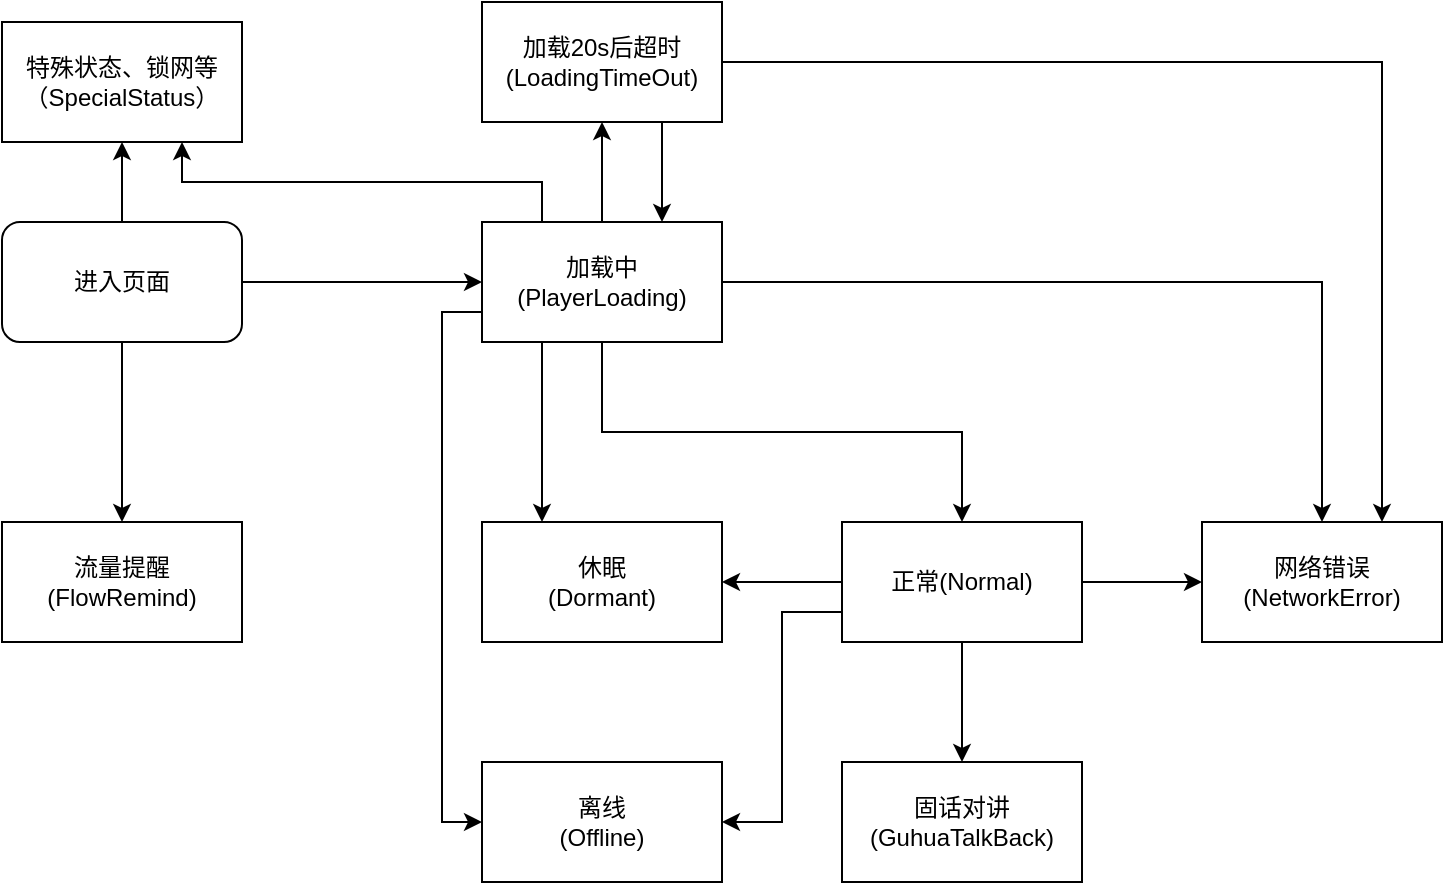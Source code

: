<mxfile version="24.8.1">
  <diagram name="第 1 页" id="GMiWsGWZZkpvIEyWIjcT">
    <mxGraphModel dx="1042" dy="627" grid="1" gridSize="10" guides="1" tooltips="1" connect="1" arrows="1" fold="1" page="1" pageScale="1" pageWidth="827" pageHeight="1169" math="0" shadow="0">
      <root>
        <mxCell id="0" />
        <mxCell id="1" parent="0" />
        <mxCell id="hNwP6rlEQ14kVNNIEeBF-6" style="edgeStyle=orthogonalEdgeStyle;rounded=0;orthogonalLoop=1;jettySize=auto;html=1;exitX=1;exitY=0.5;exitDx=0;exitDy=0;" edge="1" parent="1" source="hNwP6rlEQ14kVNNIEeBF-1" target="hNwP6rlEQ14kVNNIEeBF-4">
          <mxGeometry relative="1" as="geometry" />
        </mxCell>
        <mxCell id="hNwP6rlEQ14kVNNIEeBF-22" style="edgeStyle=orthogonalEdgeStyle;rounded=0;orthogonalLoop=1;jettySize=auto;html=1;exitX=0.5;exitY=1;exitDx=0;exitDy=0;entryX=0.5;entryY=0;entryDx=0;entryDy=0;" edge="1" parent="1" source="hNwP6rlEQ14kVNNIEeBF-1" target="hNwP6rlEQ14kVNNIEeBF-21">
          <mxGeometry relative="1" as="geometry" />
        </mxCell>
        <mxCell id="hNwP6rlEQ14kVNNIEeBF-28" style="edgeStyle=orthogonalEdgeStyle;rounded=0;orthogonalLoop=1;jettySize=auto;html=1;exitX=0;exitY=0.75;exitDx=0;exitDy=0;entryX=1;entryY=0.5;entryDx=0;entryDy=0;" edge="1" parent="1" source="hNwP6rlEQ14kVNNIEeBF-1" target="hNwP6rlEQ14kVNNIEeBF-26">
          <mxGeometry relative="1" as="geometry" />
        </mxCell>
        <mxCell id="hNwP6rlEQ14kVNNIEeBF-29" style="edgeStyle=orthogonalEdgeStyle;rounded=0;orthogonalLoop=1;jettySize=auto;html=1;exitX=0;exitY=0.5;exitDx=0;exitDy=0;" edge="1" parent="1" source="hNwP6rlEQ14kVNNIEeBF-1" target="hNwP6rlEQ14kVNNIEeBF-25">
          <mxGeometry relative="1" as="geometry" />
        </mxCell>
        <mxCell id="hNwP6rlEQ14kVNNIEeBF-1" value="正常(Normal&lt;span style=&quot;background-color: initial;&quot;&gt;)&lt;/span&gt;" style="rounded=0;whiteSpace=wrap;html=1;" vertex="1" parent="1">
          <mxGeometry x="460" y="390" width="120" height="60" as="geometry" />
        </mxCell>
        <mxCell id="hNwP6rlEQ14kVNNIEeBF-3" style="edgeStyle=orthogonalEdgeStyle;rounded=0;orthogonalLoop=1;jettySize=auto;html=1;exitX=0.5;exitY=1;exitDx=0;exitDy=0;entryX=0.5;entryY=0;entryDx=0;entryDy=0;" edge="1" parent="1" source="hNwP6rlEQ14kVNNIEeBF-2" target="hNwP6rlEQ14kVNNIEeBF-1">
          <mxGeometry relative="1" as="geometry" />
        </mxCell>
        <mxCell id="hNwP6rlEQ14kVNNIEeBF-5" style="edgeStyle=orthogonalEdgeStyle;rounded=0;orthogonalLoop=1;jettySize=auto;html=1;exitX=1;exitY=0.5;exitDx=0;exitDy=0;entryX=0.5;entryY=0;entryDx=0;entryDy=0;" edge="1" parent="1" source="hNwP6rlEQ14kVNNIEeBF-2" target="hNwP6rlEQ14kVNNIEeBF-4">
          <mxGeometry relative="1" as="geometry" />
        </mxCell>
        <mxCell id="hNwP6rlEQ14kVNNIEeBF-8" style="edgeStyle=orthogonalEdgeStyle;rounded=0;orthogonalLoop=1;jettySize=auto;html=1;exitX=0.5;exitY=0;exitDx=0;exitDy=0;entryX=0.5;entryY=1;entryDx=0;entryDy=0;" edge="1" parent="1" source="hNwP6rlEQ14kVNNIEeBF-2" target="hNwP6rlEQ14kVNNIEeBF-7">
          <mxGeometry relative="1" as="geometry" />
        </mxCell>
        <mxCell id="hNwP6rlEQ14kVNNIEeBF-19" style="edgeStyle=orthogonalEdgeStyle;rounded=0;orthogonalLoop=1;jettySize=auto;html=1;exitX=0.25;exitY=0;exitDx=0;exitDy=0;entryX=0.75;entryY=1;entryDx=0;entryDy=0;" edge="1" parent="1" source="hNwP6rlEQ14kVNNIEeBF-2" target="hNwP6rlEQ14kVNNIEeBF-11">
          <mxGeometry relative="1" as="geometry" />
        </mxCell>
        <mxCell id="hNwP6rlEQ14kVNNIEeBF-31" style="edgeStyle=orthogonalEdgeStyle;rounded=0;orthogonalLoop=1;jettySize=auto;html=1;exitX=0;exitY=0.75;exitDx=0;exitDy=0;entryX=0;entryY=0.5;entryDx=0;entryDy=0;" edge="1" parent="1" source="hNwP6rlEQ14kVNNIEeBF-2" target="hNwP6rlEQ14kVNNIEeBF-26">
          <mxGeometry relative="1" as="geometry" />
        </mxCell>
        <mxCell id="hNwP6rlEQ14kVNNIEeBF-32" style="edgeStyle=orthogonalEdgeStyle;rounded=0;orthogonalLoop=1;jettySize=auto;html=1;exitX=0.25;exitY=1;exitDx=0;exitDy=0;entryX=0.25;entryY=0;entryDx=0;entryDy=0;" edge="1" parent="1" source="hNwP6rlEQ14kVNNIEeBF-2" target="hNwP6rlEQ14kVNNIEeBF-25">
          <mxGeometry relative="1" as="geometry" />
        </mxCell>
        <mxCell id="hNwP6rlEQ14kVNNIEeBF-2" value="加载中(PlayerLoading)" style="rounded=0;whiteSpace=wrap;html=1;" vertex="1" parent="1">
          <mxGeometry x="280" y="240" width="120" height="60" as="geometry" />
        </mxCell>
        <mxCell id="hNwP6rlEQ14kVNNIEeBF-4" value="网络错误&lt;div&gt;(NetworkError)&lt;/div&gt;" style="rounded=0;whiteSpace=wrap;html=1;" vertex="1" parent="1">
          <mxGeometry x="640" y="390" width="120" height="60" as="geometry" />
        </mxCell>
        <mxCell id="hNwP6rlEQ14kVNNIEeBF-13" style="edgeStyle=orthogonalEdgeStyle;rounded=0;orthogonalLoop=1;jettySize=auto;html=1;exitX=1;exitY=0.5;exitDx=0;exitDy=0;entryX=0.75;entryY=0;entryDx=0;entryDy=0;" edge="1" parent="1" source="hNwP6rlEQ14kVNNIEeBF-7" target="hNwP6rlEQ14kVNNIEeBF-4">
          <mxGeometry relative="1" as="geometry" />
        </mxCell>
        <mxCell id="hNwP6rlEQ14kVNNIEeBF-34" style="edgeStyle=orthogonalEdgeStyle;rounded=0;orthogonalLoop=1;jettySize=auto;html=1;exitX=0.75;exitY=1;exitDx=0;exitDy=0;entryX=0.75;entryY=0;entryDx=0;entryDy=0;" edge="1" parent="1" source="hNwP6rlEQ14kVNNIEeBF-7" target="hNwP6rlEQ14kVNNIEeBF-2">
          <mxGeometry relative="1" as="geometry" />
        </mxCell>
        <mxCell id="hNwP6rlEQ14kVNNIEeBF-7" value="加载20s后超时&lt;div&gt;(L&lt;span style=&quot;background-color: initial;&quot;&gt;oadingTimeOut)&lt;/span&gt;&lt;/div&gt;" style="rounded=0;whiteSpace=wrap;html=1;" vertex="1" parent="1">
          <mxGeometry x="280" y="130" width="120" height="60" as="geometry" />
        </mxCell>
        <mxCell id="hNwP6rlEQ14kVNNIEeBF-11" value="特殊状态、锁网等&lt;div&gt;（SpecialStatus）&lt;/div&gt;" style="rounded=0;whiteSpace=wrap;html=1;" vertex="1" parent="1">
          <mxGeometry x="40" y="140" width="120" height="60" as="geometry" />
        </mxCell>
        <mxCell id="hNwP6rlEQ14kVNNIEeBF-16" style="edgeStyle=orthogonalEdgeStyle;rounded=0;orthogonalLoop=1;jettySize=auto;html=1;exitX=1;exitY=0.5;exitDx=0;exitDy=0;entryX=0;entryY=0.5;entryDx=0;entryDy=0;" edge="1" parent="1" source="hNwP6rlEQ14kVNNIEeBF-15" target="hNwP6rlEQ14kVNNIEeBF-2">
          <mxGeometry relative="1" as="geometry" />
        </mxCell>
        <mxCell id="hNwP6rlEQ14kVNNIEeBF-20" style="edgeStyle=orthogonalEdgeStyle;rounded=0;orthogonalLoop=1;jettySize=auto;html=1;exitX=0.5;exitY=0;exitDx=0;exitDy=0;entryX=0.5;entryY=1;entryDx=0;entryDy=0;" edge="1" parent="1" source="hNwP6rlEQ14kVNNIEeBF-15" target="hNwP6rlEQ14kVNNIEeBF-11">
          <mxGeometry relative="1" as="geometry" />
        </mxCell>
        <mxCell id="hNwP6rlEQ14kVNNIEeBF-24" style="edgeStyle=orthogonalEdgeStyle;rounded=0;orthogonalLoop=1;jettySize=auto;html=1;exitX=0.5;exitY=1;exitDx=0;exitDy=0;entryX=0.5;entryY=0;entryDx=0;entryDy=0;" edge="1" parent="1" source="hNwP6rlEQ14kVNNIEeBF-15" target="hNwP6rlEQ14kVNNIEeBF-23">
          <mxGeometry relative="1" as="geometry" />
        </mxCell>
        <mxCell id="hNwP6rlEQ14kVNNIEeBF-15" value="进入页面" style="rounded=1;whiteSpace=wrap;html=1;" vertex="1" parent="1">
          <mxGeometry x="40" y="240" width="120" height="60" as="geometry" />
        </mxCell>
        <mxCell id="hNwP6rlEQ14kVNNIEeBF-21" value="固话对讲&lt;div&gt;(GuhuaTalkBack)&lt;/div&gt;" style="rounded=0;whiteSpace=wrap;html=1;" vertex="1" parent="1">
          <mxGeometry x="460" y="510" width="120" height="60" as="geometry" />
        </mxCell>
        <mxCell id="hNwP6rlEQ14kVNNIEeBF-23" value="流量提醒&lt;div&gt;(FlowRemind)&lt;/div&gt;" style="rounded=0;whiteSpace=wrap;html=1;" vertex="1" parent="1">
          <mxGeometry x="40" y="390" width="120" height="60" as="geometry" />
        </mxCell>
        <mxCell id="hNwP6rlEQ14kVNNIEeBF-25" value="休眠&lt;br&gt;&lt;div&gt;(Dormant)&lt;/div&gt;" style="rounded=0;whiteSpace=wrap;html=1;" vertex="1" parent="1">
          <mxGeometry x="280" y="390" width="120" height="60" as="geometry" />
        </mxCell>
        <mxCell id="hNwP6rlEQ14kVNNIEeBF-26" value="离线&lt;br&gt;&lt;div&gt;(Offline)&lt;/div&gt;" style="rounded=0;whiteSpace=wrap;html=1;" vertex="1" parent="1">
          <mxGeometry x="280" y="510" width="120" height="60" as="geometry" />
        </mxCell>
      </root>
    </mxGraphModel>
  </diagram>
</mxfile>
